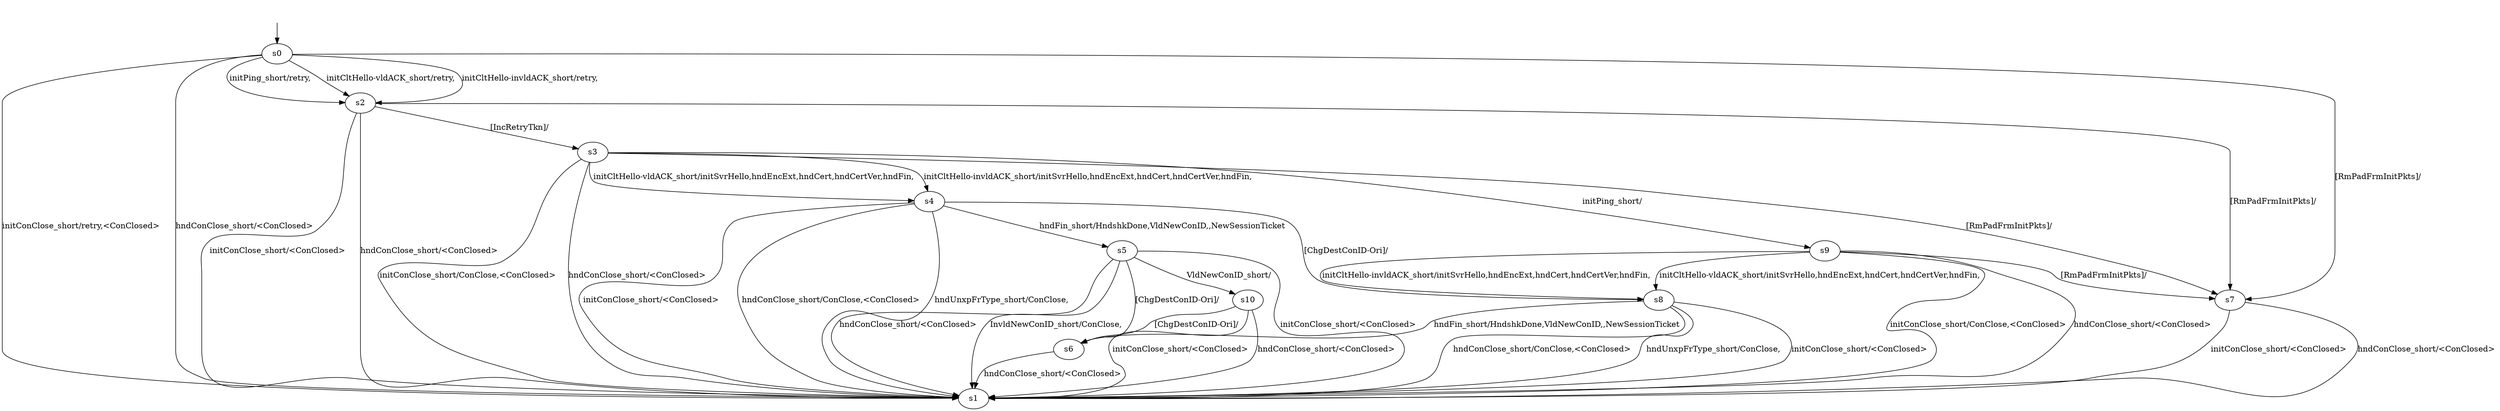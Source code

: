 digraph "../results/msquicModels/msquic-BWR-BWR-s-0/learnedModel" {
s0 [label=s0];
s1 [label=s1];
s2 [label=s2];
s3 [label=s3];
s4 [label=s4];
s5 [label=s5];
s6 [label=s6];
s7 [label=s7];
s8 [label=s8];
s9 [label=s9];
s10 [label=s10];
s0 -> s2  [label="initPing_short/retry, "];
s0 -> s1  [label="initConClose_short/retry,<ConClosed> "];
s0 -> s2  [label="initCltHello-vldACK_short/retry, "];
s0 -> s2  [label="initCltHello-invldACK_short/retry, "];
s0 -> s1  [label="hndConClose_short/<ConClosed> "];
s0 -> s7  [label="[RmPadFrmInitPkts]/ "];
s2 -> s1  [label="initConClose_short/<ConClosed> "];
s2 -> s1  [label="hndConClose_short/<ConClosed> "];
s2 -> s7  [label="[RmPadFrmInitPkts]/ "];
s2 -> s3  [label="[IncRetryTkn]/ "];
s3 -> s9  [label="initPing_short/ "];
s3 -> s1  [label="initConClose_short/ConClose,<ConClosed> "];
s3 -> s4  [label="initCltHello-vldACK_short/initSvrHello,hndEncExt,hndCert,hndCertVer,hndFin, "];
s3 -> s4  [label="initCltHello-invldACK_short/initSvrHello,hndEncExt,hndCert,hndCertVer,hndFin, "];
s3 -> s1  [label="hndConClose_short/<ConClosed> "];
s3 -> s7  [label="[RmPadFrmInitPkts]/ "];
s4 -> s1  [label="initConClose_short/<ConClosed> "];
s4 -> s5  [label="hndFin_short/HndshkDone,VldNewConID,,NewSessionTicket "];
s4 -> s1  [label="hndConClose_short/ConClose,<ConClosed> "];
s4 -> s1  [label="hndUnxpFrType_short/ConClose, "];
s4 -> s8  [label="[ChgDestConID-Ori]/ "];
s5 -> s1  [label="initConClose_short/<ConClosed> "];
s5 -> s1  [label="hndConClose_short/<ConClosed> "];
s5 -> s10  [label="VldNewConID_short/ "];
s5 -> s1  [label="InvldNewConID_short/ConClose, "];
s5 -> s6  [label="[ChgDestConID-Ori]/ "];
s6 -> s1  [label="hndConClose_short/<ConClosed> "];
s7 -> s1  [label="initConClose_short/<ConClosed> "];
s7 -> s1  [label="hndConClose_short/<ConClosed> "];
s8 -> s1  [label="initConClose_short/<ConClosed> "];
s8 -> s6  [label="hndFin_short/HndshkDone,VldNewConID,,NewSessionTicket "];
s8 -> s1  [label="hndConClose_short/ConClose,<ConClosed> "];
s8 -> s1  [label="hndUnxpFrType_short/ConClose, "];
s9 -> s1  [label="initConClose_short/ConClose,<ConClosed> "];
s9 -> s8  [label="initCltHello-vldACK_short/initSvrHello,hndEncExt,hndCert,hndCertVer,hndFin, "];
s9 -> s8  [label="initCltHello-invldACK_short/initSvrHello,hndEncExt,hndCert,hndCertVer,hndFin, "];
s9 -> s1  [label="hndConClose_short/<ConClosed> "];
s9 -> s7  [label="[RmPadFrmInitPkts]/ "];
s10 -> s1  [label="initConClose_short/<ConClosed> "];
s10 -> s1  [label="hndConClose_short/<ConClosed> "];
s10 -> s6  [label="[ChgDestConID-Ori]/ "];
__start0 [label="", shape=none];
__start0 -> s0  [label=""];
}
